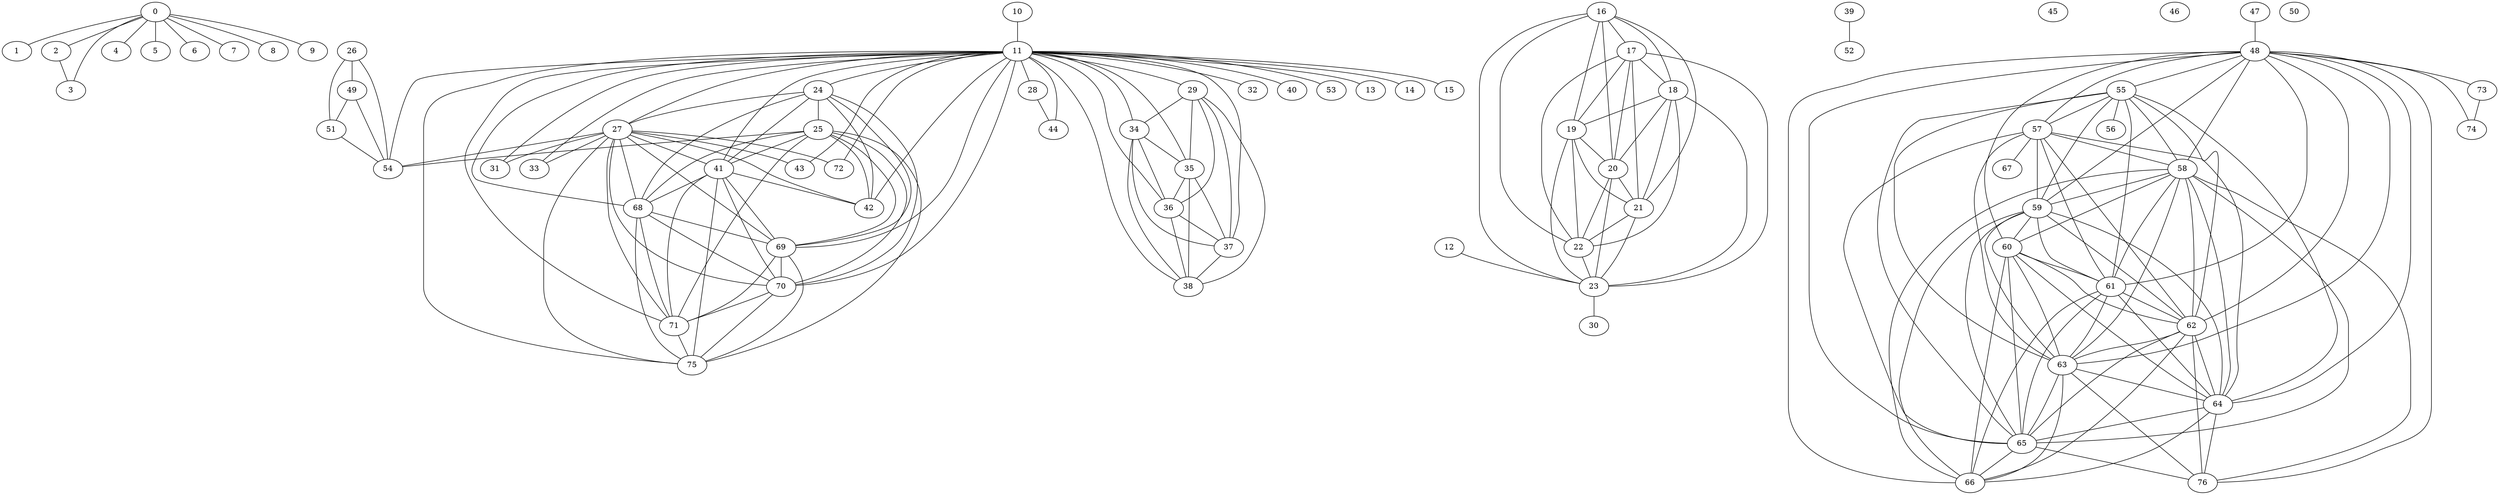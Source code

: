 graph {
	0 -- 1
	0 -- 2
	0 -- 3
	0 -- 4
	0 -- 5
	0 -- 6
	0 -- 7
	0 -- 8
	0 -- 9
	2 -- 3
	10 -- 11
	11 -- 13
	11 -- 14
	11 -- 15
	11 -- 24
	11 -- 27
	11 -- 28
	11 -- 29
	11 -- 31
	11 -- 32
	11 -- 33
	11 -- 34
	11 -- 35
	11 -- 36
	11 -- 37
	11 -- 38
	11 -- 40
	11 -- 41
	11 -- 42
	11 -- 43
	11 -- 44
	11 -- 53
	11 -- 54
	11 -- 68
	11 -- 69
	11 -- 70
	11 -- 71
	11 -- 72
	11 -- 75
	12 -- 23
	16 -- 17
	16 -- 18
	16 -- 19
	16 -- 20
	16 -- 21
	16 -- 22
	16 -- 23
	17 -- 18
	17 -- 19
	17 -- 20
	17 -- 21
	17 -- 22
	17 -- 23
	18 -- 19
	18 -- 20
	18 -- 21
	18 -- 22
	18 -- 23
	19 -- 20
	19 -- 21
	19 -- 22
	19 -- 23
	20 -- 21
	20 -- 22
	20 -- 23
	21 -- 22
	21 -- 23
	22 -- 23
	23 -- 30
	24 -- 25
	24 -- 27
	24 -- 41
	24 -- 42
	24 -- 68
	24 -- 69
	24 -- 70
	25 -- 41
	25 -- 42
	25 -- 54
	25 -- 68
	25 -- 69
	25 -- 70
	25 -- 71
	25 -- 75
	26 -- 49
	26 -- 51
	26 -- 54
	27 -- 31
	27 -- 33
	27 -- 41
	27 -- 42
	27 -- 43
	27 -- 54
	27 -- 68
	27 -- 69
	27 -- 70
	27 -- 71
	27 -- 72
	27 -- 75
	28 -- 44
	29 -- 34
	29 -- 35
	29 -- 36
	29 -- 37
	29 -- 38
	34 -- 35
	34 -- 36
	34 -- 37
	34 -- 38
	35 -- 36
	35 -- 37
	35 -- 38
	36 -- 37
	36 -- 38
	37 -- 38
	39 -- 52
	41 -- 42
	41 -- 68
	41 -- 69
	41 -- 70
	41 -- 71
	41 -- 75
	45
	46
	47 -- 48
	48 -- 55
	48 -- 57
	48 -- 58
	48 -- 59
	48 -- 60
	48 -- 61
	48 -- 62
	48 -- 63
	48 -- 64
	48 -- 65
	48 -- 66
	48 -- 73
	48 -- 74
	48 -- 76
	49 -- 51
	49 -- 54
	50
	51 -- 54
	55 -- 56
	55 -- 57
	55 -- 58
	55 -- 59
	55 -- 61
	55 -- 62
	55 -- 63
	55 -- 64
	55 -- 65
	57 -- 58
	57 -- 59
	57 -- 61
	57 -- 62
	57 -- 63
	57 -- 64
	57 -- 65
	57 -- 67
	58 -- 59
	58 -- 60
	58 -- 61
	58 -- 62
	58 -- 63
	58 -- 64
	58 -- 65
	58 -- 66
	58 -- 76
	59 -- 60
	59 -- 61
	59 -- 62
	59 -- 63
	59 -- 64
	59 -- 65
	59 -- 66
	60 -- 61
	60 -- 62
	60 -- 63
	60 -- 64
	60 -- 65
	60 -- 66
	61 -- 62
	61 -- 63
	61 -- 64
	61 -- 65
	61 -- 66
	62 -- 63
	62 -- 64
	62 -- 65
	62 -- 66
	62 -- 76
	63 -- 64
	63 -- 65
	63 -- 66
	63 -- 76
	64 -- 65
	64 -- 66
	64 -- 76
	65 -- 66
	65 -- 76
	68 -- 69
	68 -- 70
	68 -- 71
	68 -- 75
	69 -- 70
	69 -- 71
	69 -- 75
	70 -- 71
	70 -- 75
	71 -- 75
	73 -- 74
}
